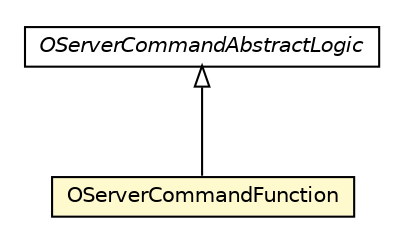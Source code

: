 #!/usr/local/bin/dot
#
# Class diagram 
# Generated by UMLGraph version R5_6-24-gf6e263 (http://www.umlgraph.org/)
#

digraph G {
	edge [fontname="Helvetica",fontsize=10,labelfontname="Helvetica",labelfontsize=10];
	node [fontname="Helvetica",fontsize=10,shape=plaintext];
	nodesep=0.25;
	ranksep=0.5;
	// com.orientechnologies.orient.server.network.protocol.http.command.all.OServerCommandAbstractLogic
	c6797768 [label=<<table title="com.orientechnologies.orient.server.network.protocol.http.command.all.OServerCommandAbstractLogic" border="0" cellborder="1" cellspacing="0" cellpadding="2" port="p" href="./OServerCommandAbstractLogic.html">
		<tr><td><table border="0" cellspacing="0" cellpadding="1">
<tr><td align="center" balign="center"><font face="Helvetica-Oblique"> OServerCommandAbstractLogic </font></td></tr>
		</table></td></tr>
		</table>>, URL="./OServerCommandAbstractLogic.html", fontname="Helvetica", fontcolor="black", fontsize=10.0];
	// com.orientechnologies.orient.server.network.protocol.http.command.all.OServerCommandFunction
	c6797769 [label=<<table title="com.orientechnologies.orient.server.network.protocol.http.command.all.OServerCommandFunction" border="0" cellborder="1" cellspacing="0" cellpadding="2" port="p" bgcolor="lemonChiffon" href="./OServerCommandFunction.html">
		<tr><td><table border="0" cellspacing="0" cellpadding="1">
<tr><td align="center" balign="center"> OServerCommandFunction </td></tr>
		</table></td></tr>
		</table>>, URL="./OServerCommandFunction.html", fontname="Helvetica", fontcolor="black", fontsize=10.0];
	//com.orientechnologies.orient.server.network.protocol.http.command.all.OServerCommandFunction extends com.orientechnologies.orient.server.network.protocol.http.command.all.OServerCommandAbstractLogic
	c6797768:p -> c6797769:p [dir=back,arrowtail=empty];
}

